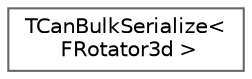 digraph "Graphical Class Hierarchy"
{
 // INTERACTIVE_SVG=YES
 // LATEX_PDF_SIZE
  bgcolor="transparent";
  edge [fontname=Helvetica,fontsize=10,labelfontname=Helvetica,labelfontsize=10];
  node [fontname=Helvetica,fontsize=10,shape=box,height=0.2,width=0.4];
  rankdir="LR";
  Node0 [id="Node000000",label="TCanBulkSerialize\<\l FRotator3d \>",height=0.2,width=0.4,color="grey40", fillcolor="white", style="filled",URL="$d7/df6/structTCanBulkSerialize_3_01FRotator3d_01_4.html",tooltip=" "];
}
